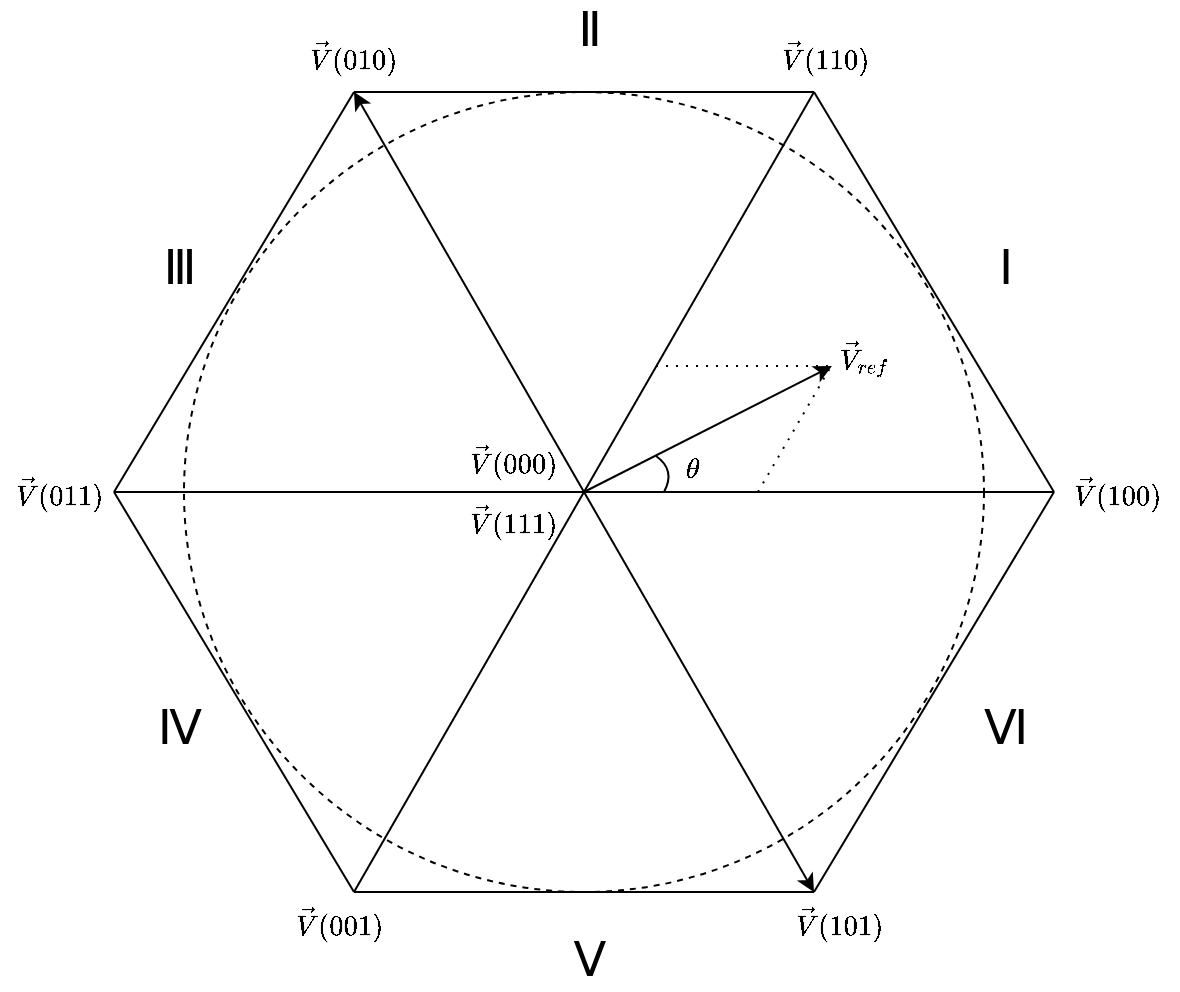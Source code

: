 <mxfile version="24.4.8" type="device">
  <diagram name="第 1 页" id="YyFhkHPj7me7TQYODi5u">
    <mxGraphModel dx="756" dy="530" grid="0" gridSize="1" guides="1" tooltips="1" connect="1" arrows="1" fold="1" page="1" pageScale="1" pageWidth="827" pageHeight="1169" math="1" shadow="0">
      <root>
        <mxCell id="0" />
        <mxCell id="1" parent="0" />
        <mxCell id="ZsDTS69j95GdB3u_Ns6Y-2" value="" style="ellipse;whiteSpace=wrap;html=1;aspect=fixed;dashed=1;" vertex="1" parent="1">
          <mxGeometry x="211" y="144" width="400" height="400" as="geometry" />
        </mxCell>
        <mxCell id="ZsDTS69j95GdB3u_Ns6Y-40" value="" style="endArrow=none;html=1;rounded=0;" edge="1" parent="1">
          <mxGeometry width="50" height="50" relative="1" as="geometry">
            <mxPoint x="176" y="344" as="sourcePoint" />
            <mxPoint x="296" y="144" as="targetPoint" />
          </mxGeometry>
        </mxCell>
        <mxCell id="ZsDTS69j95GdB3u_Ns6Y-42" value="" style="endArrow=none;html=1;rounded=0;" edge="1" parent="1">
          <mxGeometry width="50" height="50" relative="1" as="geometry">
            <mxPoint x="296" y="144" as="sourcePoint" />
            <mxPoint x="526" y="144" as="targetPoint" />
          </mxGeometry>
        </mxCell>
        <mxCell id="ZsDTS69j95GdB3u_Ns6Y-44" value="" style="endArrow=none;html=1;rounded=0;" edge="1" parent="1">
          <mxGeometry width="50" height="50" relative="1" as="geometry">
            <mxPoint x="296" y="544" as="sourcePoint" />
            <mxPoint x="176" y="344" as="targetPoint" />
          </mxGeometry>
        </mxCell>
        <mxCell id="ZsDTS69j95GdB3u_Ns6Y-45" value="" style="endArrow=none;html=1;rounded=0;" edge="1" parent="1">
          <mxGeometry width="50" height="50" relative="1" as="geometry">
            <mxPoint x="296" y="544" as="sourcePoint" />
            <mxPoint x="526" y="544" as="targetPoint" />
          </mxGeometry>
        </mxCell>
        <mxCell id="ZsDTS69j95GdB3u_Ns6Y-49" value="" style="endArrow=none;html=1;rounded=0;" edge="1" parent="1">
          <mxGeometry width="50" height="50" relative="1" as="geometry">
            <mxPoint x="646" y="344" as="sourcePoint" />
            <mxPoint x="526" y="144" as="targetPoint" />
          </mxGeometry>
        </mxCell>
        <mxCell id="ZsDTS69j95GdB3u_Ns6Y-50" value="" style="endArrow=none;html=1;rounded=0;" edge="1" parent="1">
          <mxGeometry width="50" height="50" relative="1" as="geometry">
            <mxPoint x="526" y="544" as="sourcePoint" />
            <mxPoint x="646" y="344" as="targetPoint" />
          </mxGeometry>
        </mxCell>
        <mxCell id="ZsDTS69j95GdB3u_Ns6Y-58" value="" style="endArrow=none;html=1;rounded=0;" edge="1" parent="1">
          <mxGeometry width="50" height="50" relative="1" as="geometry">
            <mxPoint x="296" y="544" as="sourcePoint" />
            <mxPoint x="526" y="144" as="targetPoint" />
          </mxGeometry>
        </mxCell>
        <mxCell id="ZsDTS69j95GdB3u_Ns6Y-59" value="" style="endArrow=classic;html=1;rounded=0;startArrow=classic;startFill=1;endFill=1;" edge="1" parent="1">
          <mxGeometry width="50" height="50" relative="1" as="geometry">
            <mxPoint x="526" y="544" as="sourcePoint" />
            <mxPoint x="296" y="144" as="targetPoint" />
          </mxGeometry>
        </mxCell>
        <mxCell id="ZsDTS69j95GdB3u_Ns6Y-60" value="" style="endArrow=none;html=1;rounded=0;" edge="1" parent="1">
          <mxGeometry width="50" height="50" relative="1" as="geometry">
            <mxPoint x="176" y="344" as="sourcePoint" />
            <mxPoint x="646" y="344" as="targetPoint" />
          </mxGeometry>
        </mxCell>
        <mxCell id="ZsDTS69j95GdB3u_Ns6Y-63" value="" style="endArrow=classic;html=1;rounded=0;" edge="1" parent="1">
          <mxGeometry width="50" height="50" relative="1" as="geometry">
            <mxPoint x="411" y="344" as="sourcePoint" />
            <mxPoint x="535" y="281" as="targetPoint" />
          </mxGeometry>
        </mxCell>
        <mxCell id="ZsDTS69j95GdB3u_Ns6Y-64" value="" style="endArrow=none;html=1;rounded=0;dashed=1;dashPattern=1 4;" edge="1" parent="1">
          <mxGeometry width="50" height="50" relative="1" as="geometry">
            <mxPoint x="498" y="344" as="sourcePoint" />
            <mxPoint x="534" y="282" as="targetPoint" />
          </mxGeometry>
        </mxCell>
        <mxCell id="ZsDTS69j95GdB3u_Ns6Y-65" value="" style="endArrow=none;html=1;rounded=0;dashed=1;dashPattern=1 4;" edge="1" parent="1">
          <mxGeometry width="50" height="50" relative="1" as="geometry">
            <mxPoint x="447" y="281" as="sourcePoint" />
            <mxPoint x="533" y="281" as="targetPoint" />
          </mxGeometry>
        </mxCell>
        <mxCell id="ZsDTS69j95GdB3u_Ns6Y-66" value="" style="endArrow=none;html=1;rounded=0;curved=1;" edge="1" parent="1">
          <mxGeometry width="50" height="50" relative="1" as="geometry">
            <mxPoint x="451" y="344" as="sourcePoint" />
            <mxPoint x="447" y="326" as="targetPoint" />
            <Array as="points">
              <mxPoint x="457" y="333" />
            </Array>
          </mxGeometry>
        </mxCell>
        <mxCell id="ZsDTS69j95GdB3u_Ns6Y-67" value="$$\theta$$" style="text;html=1;align=center;verticalAlign=middle;whiteSpace=wrap;rounded=0;" vertex="1" parent="1">
          <mxGeometry x="459" y="326" width="12" height="14" as="geometry" />
        </mxCell>
        <mxCell id="ZsDTS69j95GdB3u_Ns6Y-68" value="&lt;font style=&quot;font-size: 24px;&quot;&gt;Ⅰ&lt;/font&gt;" style="text;html=1;align=center;verticalAlign=middle;whiteSpace=wrap;rounded=0;" vertex="1" parent="1">
          <mxGeometry x="611" y="217" width="22" height="30" as="geometry" />
        </mxCell>
        <mxCell id="ZsDTS69j95GdB3u_Ns6Y-69" value="&lt;font style=&quot;font-size: 24px;&quot;&gt;Ⅱ&lt;/font&gt;" style="text;html=1;align=center;verticalAlign=middle;whiteSpace=wrap;rounded=0;" vertex="1" parent="1">
          <mxGeometry x="403" y="98" width="22" height="30" as="geometry" />
        </mxCell>
        <mxCell id="ZsDTS69j95GdB3u_Ns6Y-70" value="&lt;font style=&quot;font-size: 24px;&quot;&gt;Ⅲ&lt;/font&gt;" style="text;html=1;align=center;verticalAlign=middle;whiteSpace=wrap;rounded=0;" vertex="1" parent="1">
          <mxGeometry x="198" y="217" width="22" height="30" as="geometry" />
        </mxCell>
        <mxCell id="ZsDTS69j95GdB3u_Ns6Y-71" value="&lt;font style=&quot;font-size: 24px;&quot;&gt;Ⅳ&lt;/font&gt;" style="text;html=1;align=center;verticalAlign=middle;whiteSpace=wrap;rounded=0;" vertex="1" parent="1">
          <mxGeometry x="198" y="447" width="22" height="30" as="geometry" />
        </mxCell>
        <mxCell id="ZsDTS69j95GdB3u_Ns6Y-72" value="&lt;font style=&quot;font-size: 24px;&quot;&gt;Ⅴ&lt;/font&gt;" style="text;html=1;align=center;verticalAlign=middle;whiteSpace=wrap;rounded=0;" vertex="1" parent="1">
          <mxGeometry x="403" y="563" width="22" height="30" as="geometry" />
        </mxCell>
        <mxCell id="ZsDTS69j95GdB3u_Ns6Y-73" value="&lt;span style=&quot;font-size: 24px;&quot;&gt;Ⅵ&lt;/span&gt;" style="text;html=1;align=center;verticalAlign=middle;whiteSpace=wrap;rounded=0;" vertex="1" parent="1">
          <mxGeometry x="611" y="447" width="22" height="30" as="geometry" />
        </mxCell>
        <mxCell id="ZsDTS69j95GdB3u_Ns6Y-74" value="$$\vec{V}(100)$$" style="text;html=1;align=center;verticalAlign=middle;whiteSpace=wrap;rounded=0;" vertex="1" parent="1">
          <mxGeometry x="648" y="329" width="60" height="30" as="geometry" />
        </mxCell>
        <mxCell id="ZsDTS69j95GdB3u_Ns6Y-75" value="$$\vec{V}(110)$$" style="text;html=1;align=center;verticalAlign=middle;whiteSpace=wrap;rounded=0;" vertex="1" parent="1">
          <mxGeometry x="502" y="111" width="60" height="30" as="geometry" />
        </mxCell>
        <mxCell id="ZsDTS69j95GdB3u_Ns6Y-76" value="$$\vec{V}(010)$$" style="text;html=1;align=center;verticalAlign=middle;whiteSpace=wrap;rounded=0;" vertex="1" parent="1">
          <mxGeometry x="266" y="111" width="60" height="30" as="geometry" />
        </mxCell>
        <mxCell id="ZsDTS69j95GdB3u_Ns6Y-77" value="$$\vec{V}(011)$$" style="text;html=1;align=center;verticalAlign=middle;whiteSpace=wrap;rounded=0;" vertex="1" parent="1">
          <mxGeometry x="119" y="329" width="60" height="30" as="geometry" />
        </mxCell>
        <mxCell id="ZsDTS69j95GdB3u_Ns6Y-78" value="$$\vec{V}(001)$$" style="text;html=1;align=center;verticalAlign=middle;whiteSpace=wrap;rounded=0;" vertex="1" parent="1">
          <mxGeometry x="259" y="544" width="60" height="30" as="geometry" />
        </mxCell>
        <mxCell id="ZsDTS69j95GdB3u_Ns6Y-79" value="$$\vec{V}(101)$$" style="text;html=1;align=center;verticalAlign=middle;whiteSpace=wrap;rounded=0;" vertex="1" parent="1">
          <mxGeometry x="509" y="544" width="60" height="30" as="geometry" />
        </mxCell>
        <mxCell id="ZsDTS69j95GdB3u_Ns6Y-80" value="$$\vec{V}(000)$$" style="text;html=1;align=center;verticalAlign=middle;whiteSpace=wrap;rounded=0;" vertex="1" parent="1">
          <mxGeometry x="346" y="313" width="60" height="30" as="geometry" />
        </mxCell>
        <mxCell id="ZsDTS69j95GdB3u_Ns6Y-81" value="$$\vec{V}(111)$$" style="text;html=1;align=center;verticalAlign=middle;whiteSpace=wrap;rounded=0;" vertex="1" parent="1">
          <mxGeometry x="346" y="343" width="60" height="30" as="geometry" />
        </mxCell>
        <mxCell id="ZsDTS69j95GdB3u_Ns6Y-82" value="$$\vec{V}_{ref}$$" style="text;html=1;align=center;verticalAlign=middle;whiteSpace=wrap;rounded=0;" vertex="1" parent="1">
          <mxGeometry x="521" y="261" width="60" height="30" as="geometry" />
        </mxCell>
      </root>
    </mxGraphModel>
  </diagram>
</mxfile>
